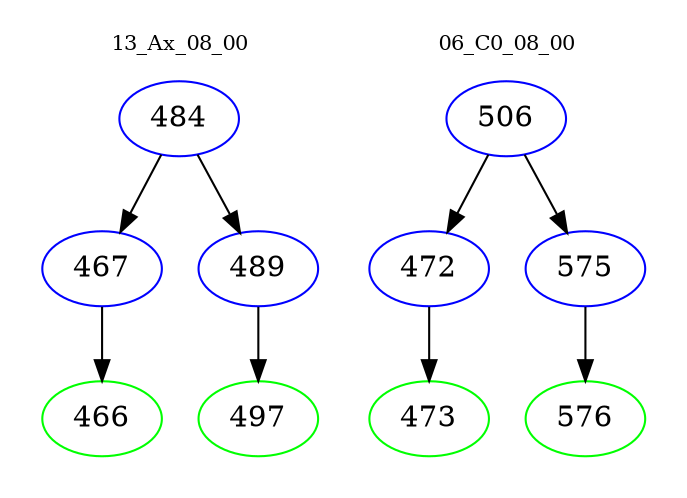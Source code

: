 digraph{
subgraph cluster_0 {
color = white
label = "13_Ax_08_00";
fontsize=10;
T0_484 [label="484", color="blue"]
T0_484 -> T0_467 [color="black"]
T0_467 [label="467", color="blue"]
T0_467 -> T0_466 [color="black"]
T0_466 [label="466", color="green"]
T0_484 -> T0_489 [color="black"]
T0_489 [label="489", color="blue"]
T0_489 -> T0_497 [color="black"]
T0_497 [label="497", color="green"]
}
subgraph cluster_1 {
color = white
label = "06_C0_08_00";
fontsize=10;
T1_506 [label="506", color="blue"]
T1_506 -> T1_472 [color="black"]
T1_472 [label="472", color="blue"]
T1_472 -> T1_473 [color="black"]
T1_473 [label="473", color="green"]
T1_506 -> T1_575 [color="black"]
T1_575 [label="575", color="blue"]
T1_575 -> T1_576 [color="black"]
T1_576 [label="576", color="green"]
}
}
